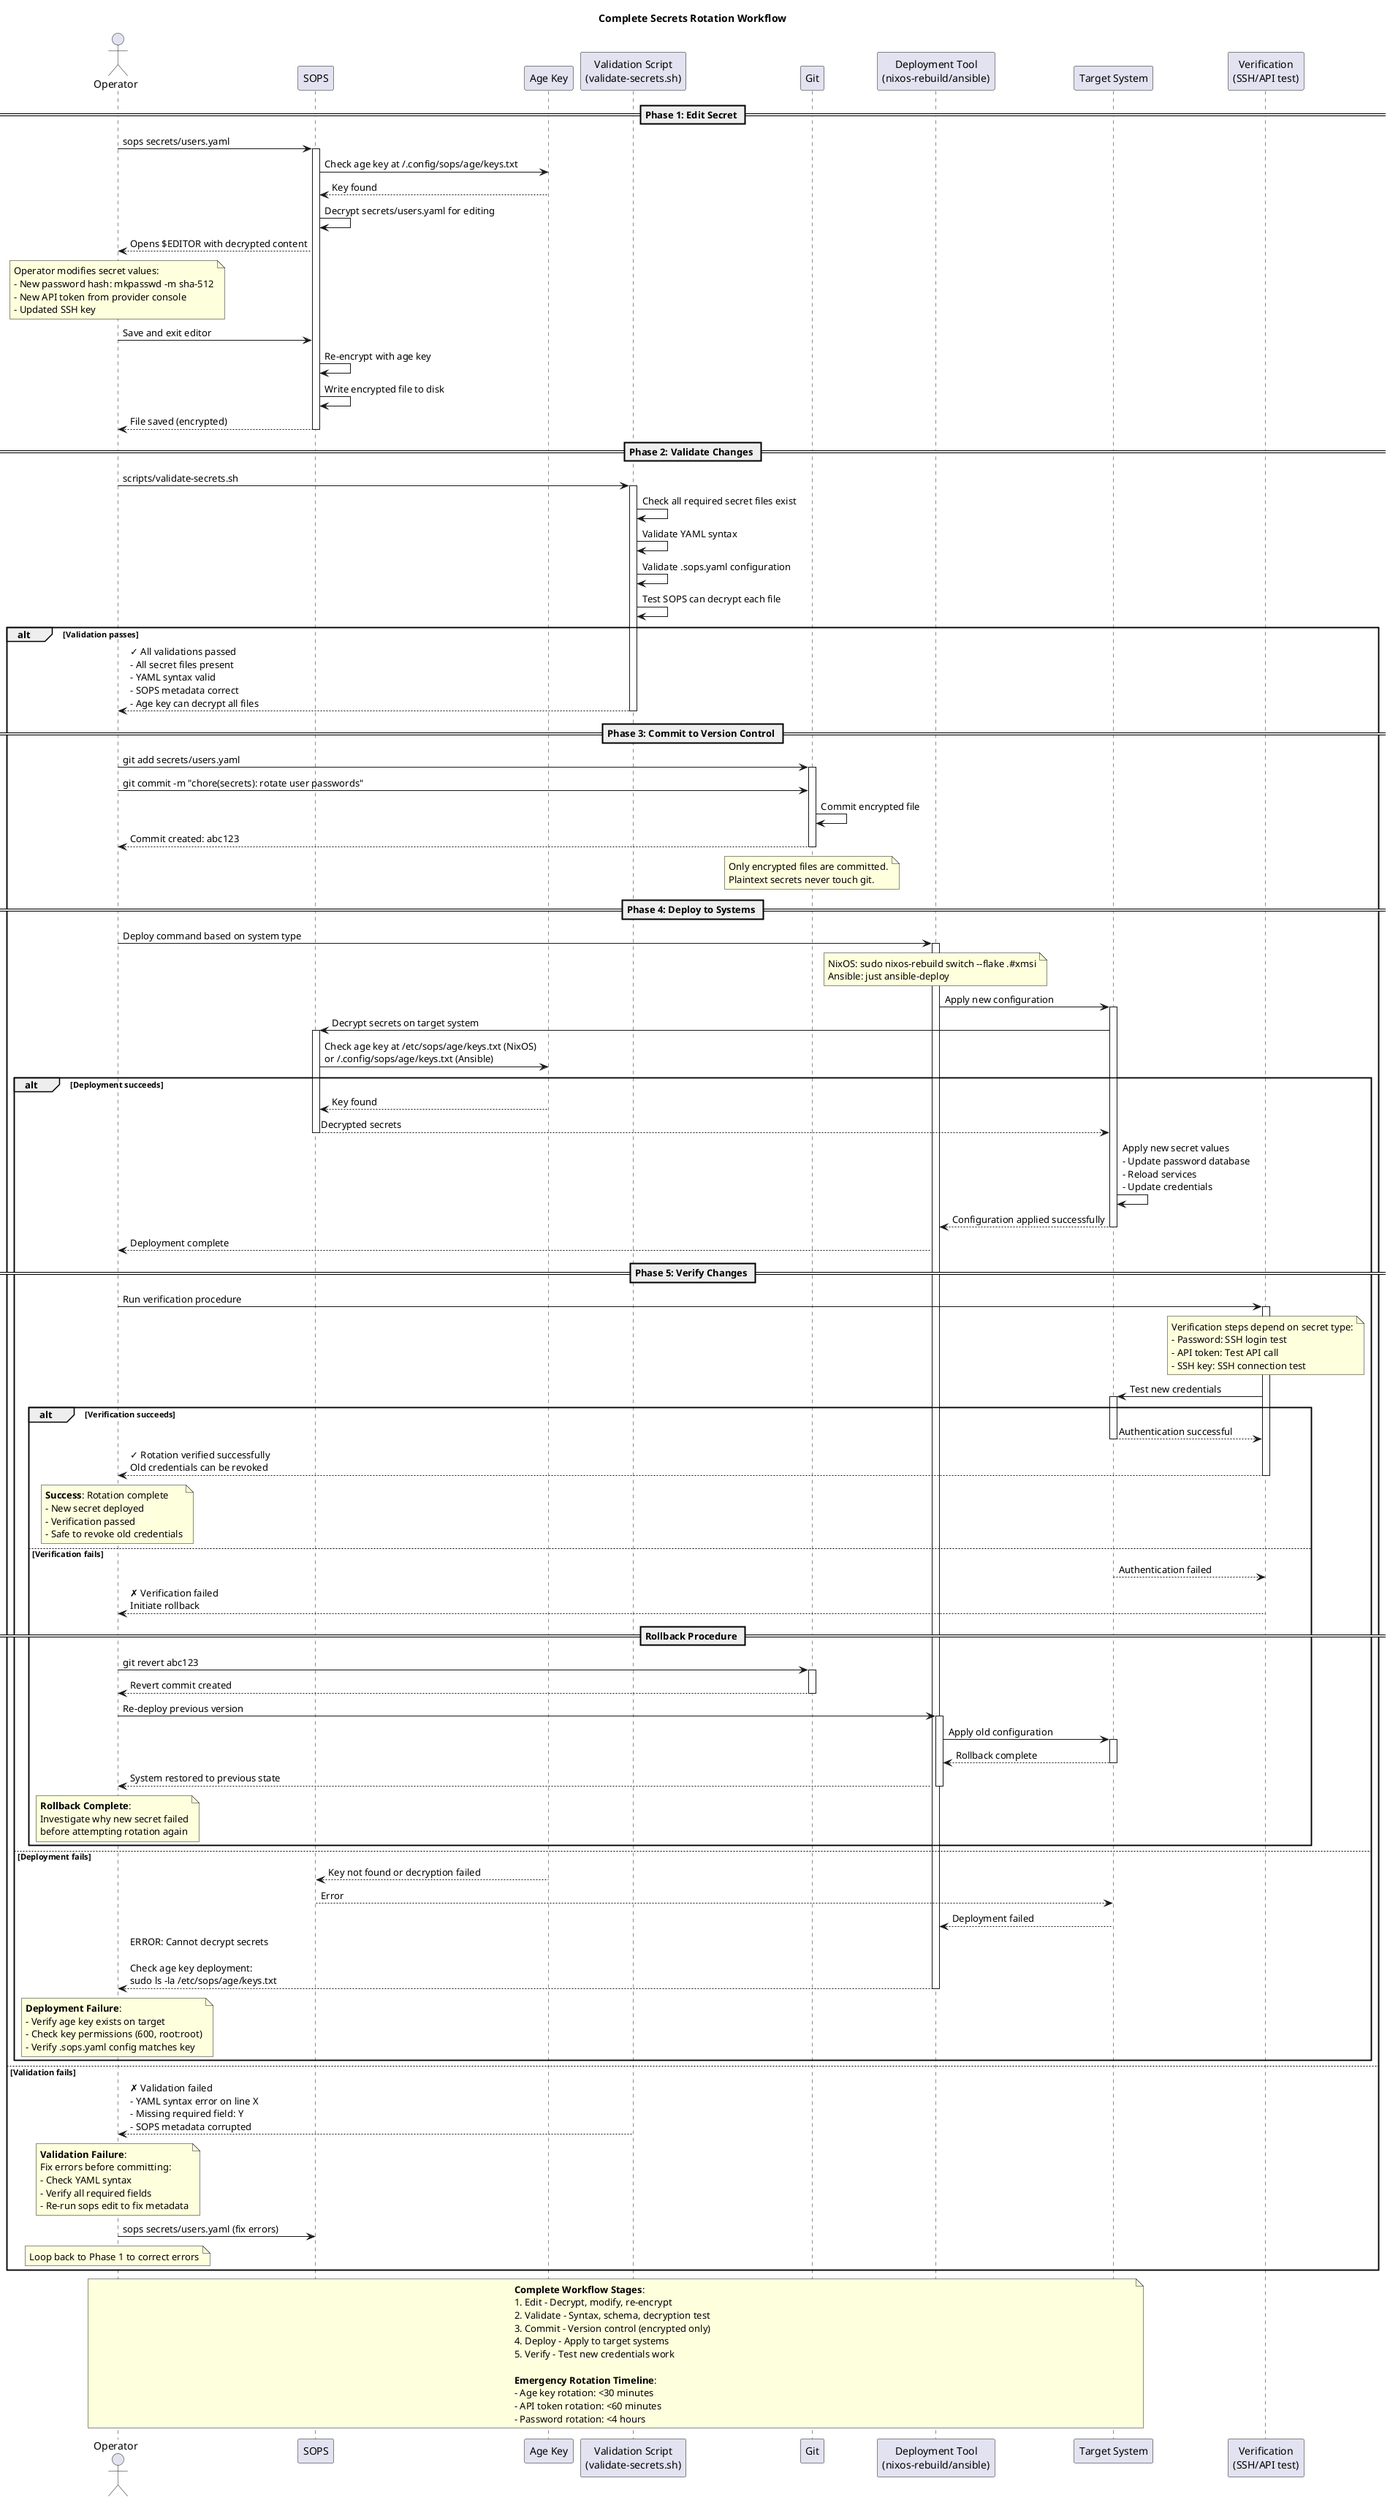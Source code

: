 @startuml secrets_rotation
title Complete Secrets Rotation Workflow

actor Operator
participant SOPS
participant "Age Key" as Age
participant "Validation Script\n(validate-secrets.sh)" as Validator
participant Git
participant "Deployment Tool\n(nixos-rebuild/ansible)" as Deploy
participant "Target System" as System
participant "Verification\n(SSH/API test)" as Verify

== Phase 1: Edit Secret ==

Operator -> SOPS: sops secrets/users.yaml
activate SOPS

SOPS -> Age: Check age key at ~/.config/sops/age/keys.txt
Age --> SOPS: Key found

SOPS -> SOPS: Decrypt secrets/users.yaml for editing
SOPS --> Operator: Opens $EDITOR with decrypted content

note over Operator
  Operator modifies secret values:
  - New password hash: mkpasswd -m sha-512
  - New API token from provider console
  - Updated SSH key
end note

Operator -> SOPS: Save and exit editor
SOPS -> SOPS: Re-encrypt with age key
SOPS -> SOPS: Write encrypted file to disk
SOPS --> Operator: File saved (encrypted)
deactivate SOPS

== Phase 2: Validate Changes ==

Operator -> Validator: scripts/validate-secrets.sh
activate Validator

Validator -> Validator: Check all required secret files exist
Validator -> Validator: Validate YAML syntax
Validator -> Validator: Validate .sops.yaml configuration
Validator -> Validator: Test SOPS can decrypt each file

alt Validation passes
    Validator --> Operator: ✓ All validations passed\n- All secret files present\n- YAML syntax valid\n- SOPS metadata correct\n- Age key can decrypt all files
    deactivate Validator

    == Phase 3: Commit to Version Control ==

    Operator -> Git: git add secrets/users.yaml
    activate Git
    Operator -> Git: git commit -m "chore(secrets): rotate user passwords"
    Git -> Git: Commit encrypted file
    Git --> Operator: Commit created: abc123
    deactivate Git

    note over Git
      Only encrypted files are committed.
      Plaintext secrets never touch git.
    end note

    == Phase 4: Deploy to Systems ==

    Operator -> Deploy: Deploy command based on system type

    note over Deploy
      NixOS: sudo nixos-rebuild switch --flake .#xmsi
      Ansible: just ansible-deploy
    end note

    activate Deploy

    Deploy -> System: Apply new configuration
    activate System

    System -> SOPS: Decrypt secrets on target system
    activate SOPS

    SOPS -> Age: Check age key at /etc/sops/age/keys.txt (NixOS)\nor ~/.config/sops/age/keys.txt (Ansible)

    alt Deployment succeeds
        Age --> SOPS: Key found
        SOPS --> System: Decrypted secrets
        deactivate SOPS

        System -> System: Apply new secret values\n- Update password database\n- Reload services\n- Update credentials

        System --> Deploy: Configuration applied successfully
        deactivate System
        Deploy --> Operator: Deployment complete

        == Phase 5: Verify Changes ==

        Operator -> Verify: Run verification procedure
        activate Verify

        note over Verify
          Verification steps depend on secret type:
          - Password: SSH login test
          - API token: Test API call
          - SSH key: SSH connection test
        end note

        Verify -> System: Test new credentials
        activate System

        alt Verification succeeds
            System --> Verify: Authentication successful
            deactivate System
            Verify --> Operator: ✓ Rotation verified successfully\nOld credentials can be revoked
            deactivate Verify

            note over Operator
              **Success**: Rotation complete
              - New secret deployed
              - Verification passed
              - Safe to revoke old credentials
            end note

        else Verification fails
            System --> Verify: Authentication failed
            deactivate System
            Verify --> Operator: ✗ Verification failed\nInitiate rollback
            deactivate Verify

            == Rollback Procedure ==

            Operator -> Git: git revert abc123
            activate Git
            Git --> Operator: Revert commit created
            deactivate Git

            Operator -> Deploy: Re-deploy previous version
            activate Deploy
            Deploy -> System: Apply old configuration
            activate System
            System --> Deploy: Rollback complete
            deactivate System
            Deploy --> Operator: System restored to previous state
            deactivate Deploy

            note over Operator
              **Rollback Complete**:
              Investigate why new secret failed
              before attempting rotation again
            end note
        end

    else Deployment fails
        Age --> SOPS: Key not found or decryption failed
        SOPS --> System: Error
        deactivate SOPS
        System --> Deploy: Deployment failed
        deactivate System
        Deploy --> Operator: ERROR: Cannot decrypt secrets\n\nCheck age key deployment:\nsudo ls -la /etc/sops/age/keys.txt
        deactivate Deploy

        note over Operator
          **Deployment Failure**:
          - Verify age key exists on target
          - Check key permissions (600, root:root)
          - Verify .sops.yaml config matches key
        end note
    end

else Validation fails
    Validator --> Operator: ✗ Validation failed\n- YAML syntax error on line X\n- Missing required field: Y\n- SOPS metadata corrupted
    deactivate Validator

    note over Operator
      **Validation Failure**:
      Fix errors before committing:
      - Check YAML syntax
      - Verify all required fields
      - Re-run sops edit to fix metadata
    end note

    Operator -> SOPS: sops secrets/users.yaml (fix errors)
    note over Operator
      Loop back to Phase 1 to correct errors
    end note
end

note over Operator, System
  **Complete Workflow Stages**:
  1. Edit - Decrypt, modify, re-encrypt
  2. Validate - Syntax, schema, decryption test
  3. Commit - Version control (encrypted only)
  4. Deploy - Apply to target systems
  5. Verify - Test new credentials work

  **Emergency Rotation Timeline**:
  - Age key rotation: <30 minutes
  - API token rotation: <60 minutes
  - Password rotation: <4 hours
end note

@enduml
